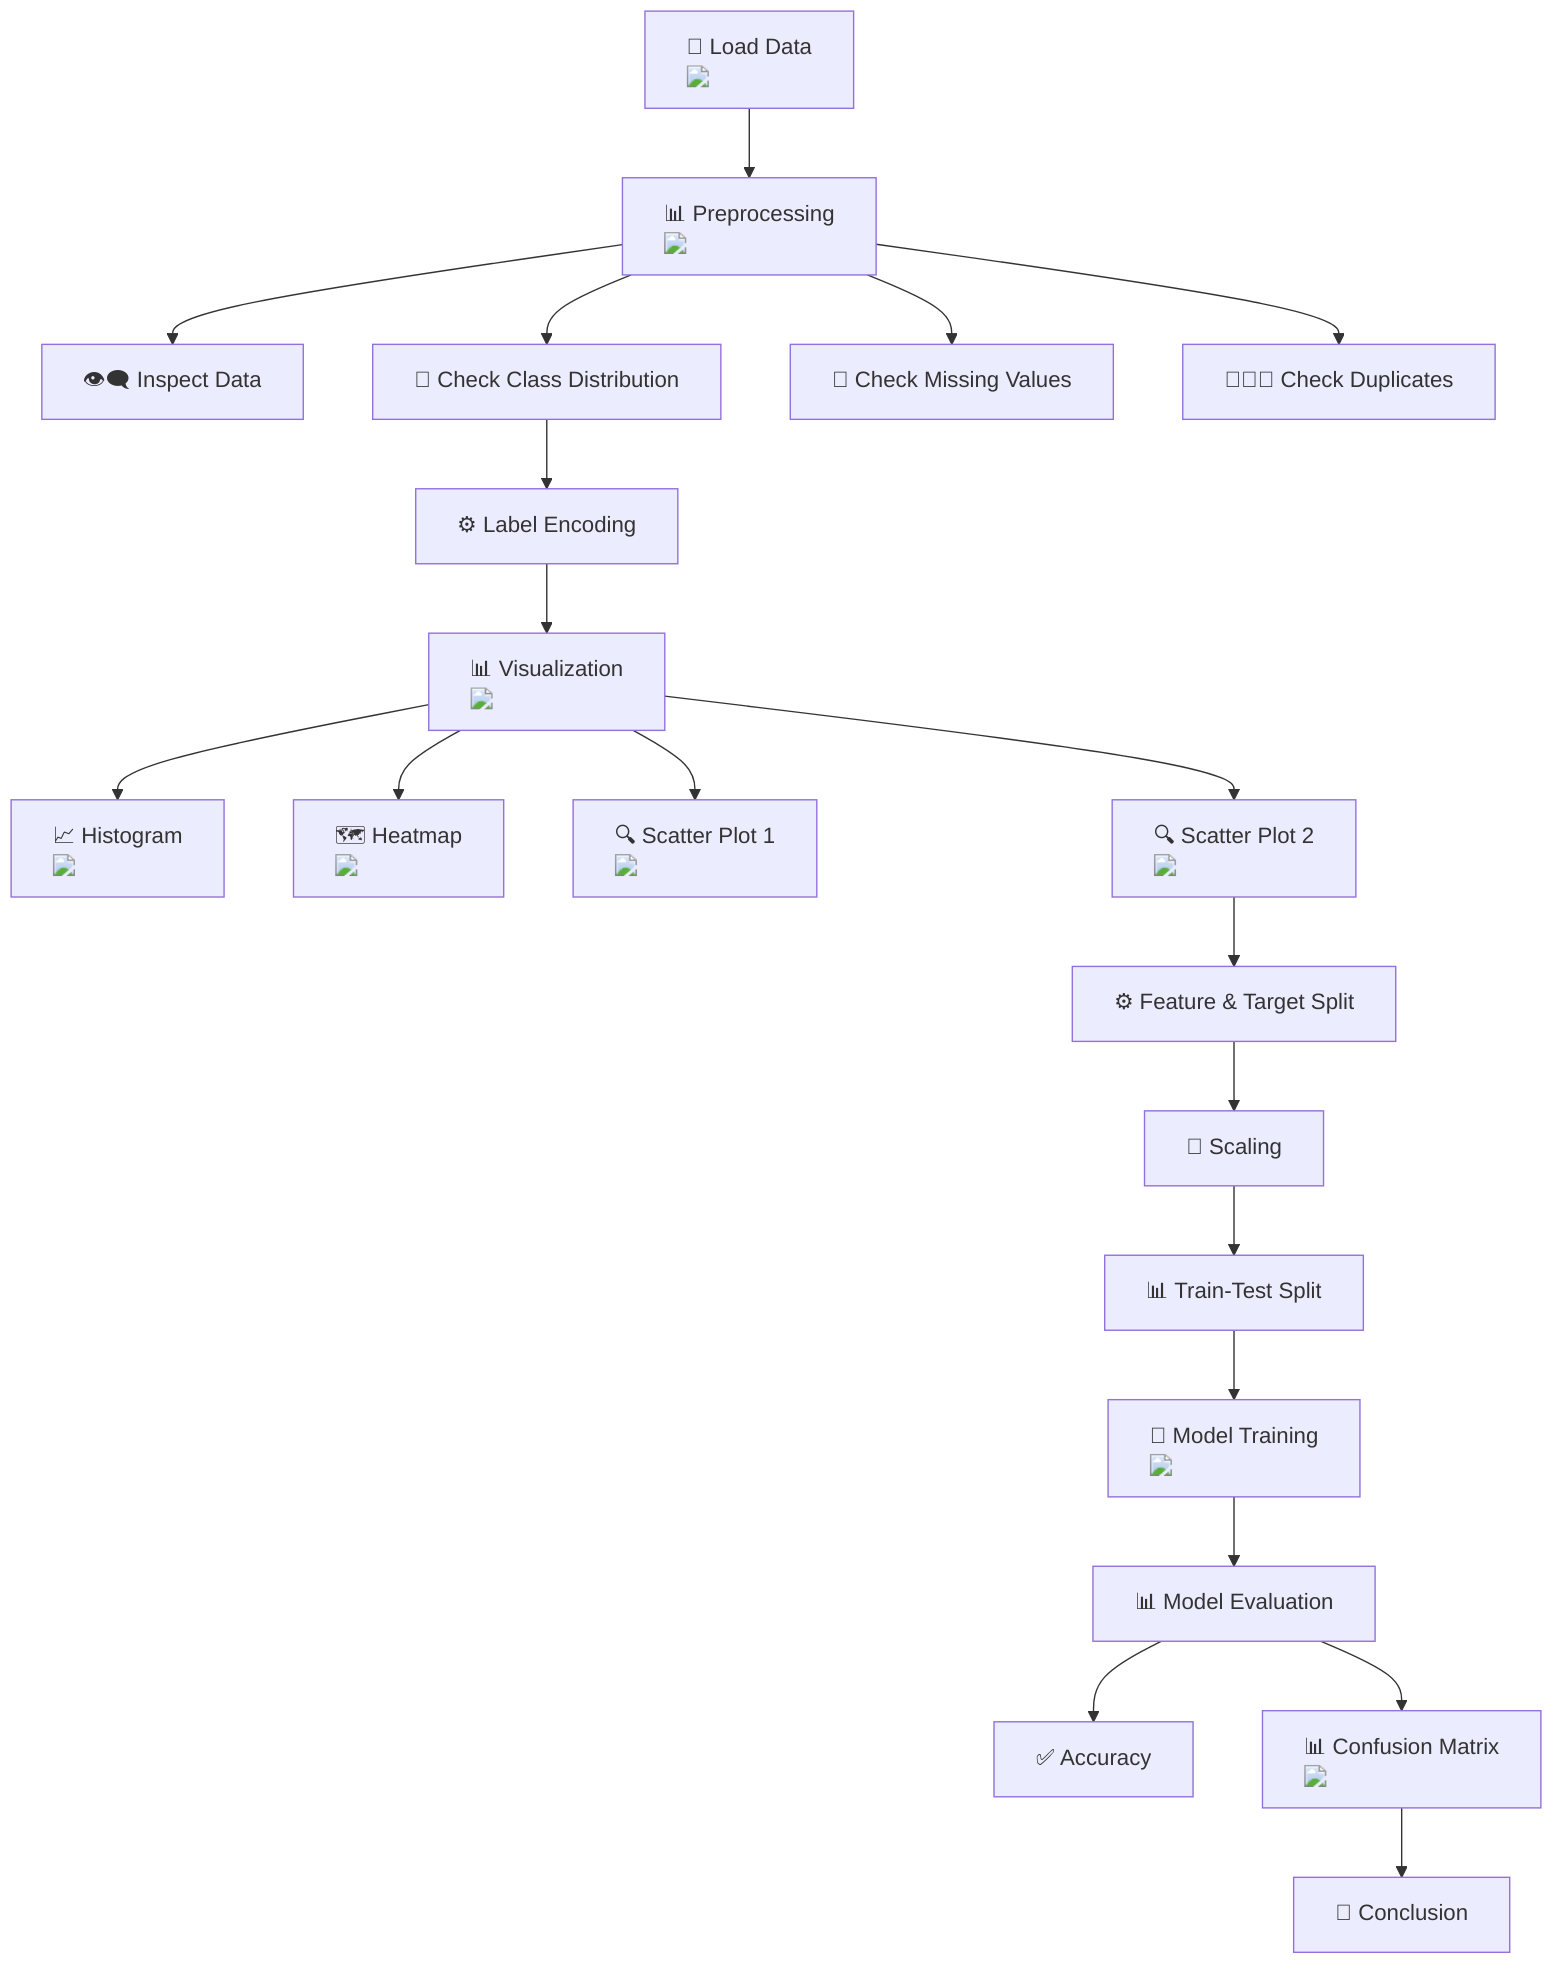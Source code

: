 flowchart TD
    A["📁 Load Data <img src='icons/file.svg' />"] --> B["📊 Preprocessing <img src='icons/table.svg' />"]
    B --> C["👁‍🗨 Inspect Data"]
    B --> D["🧮 Check Class Distribution"]
    B --> E["🧪 Check Missing Values"]
    B --> F["🧑‍🤝‍🧑 Check Duplicates"]
    D --> G["⚙️ Label Encoding"]
    G --> H["📊 Visualization <img src='icons/image.svg' />"]
    H --> I["📈 Histogram <img src='dummy_plots/hist_template.svg' />"]
    H --> J["🗺️ Heatmap <img src='dummy_plots/heatmap_template.svg' />"]
    H --> K["🔍 Scatter Plot 1 <img src='dummy_plots/scatter_plot_template.svg' />"]
    H --> L["🔍 Scatter Plot 2 <img src='dummy_plots/scatter_plot_template.svg' />"]
    L --> M["⚙️ Feature & Target Split"]
    M --> N["📏 Scaling"]
    N --> O["📊 Train-Test Split"]
    O --> P["🧠 Model Training <img src='icons/brain.svg' />"]
    P --> Q["📊 Model Evaluation"]
    Q --> R["✅ Accuracy"]
    Q --> S["📊 Confusion Matrix <img src='dummy_plots/confusion_matrix_template.svg' />"]
    S --> T["📖 Conclusion"]